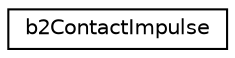 digraph "Graphical Class Hierarchy"
{
 // LATEX_PDF_SIZE
  edge [fontname="Helvetica",fontsize="10",labelfontname="Helvetica",labelfontsize="10"];
  node [fontname="Helvetica",fontsize="10",shape=record];
  rankdir="LR";
  Node0 [label="b2ContactImpulse",height=0.2,width=0.4,color="black", fillcolor="white", style="filled",URL="$structb2ContactImpulse.html",tooltip=" "];
}
